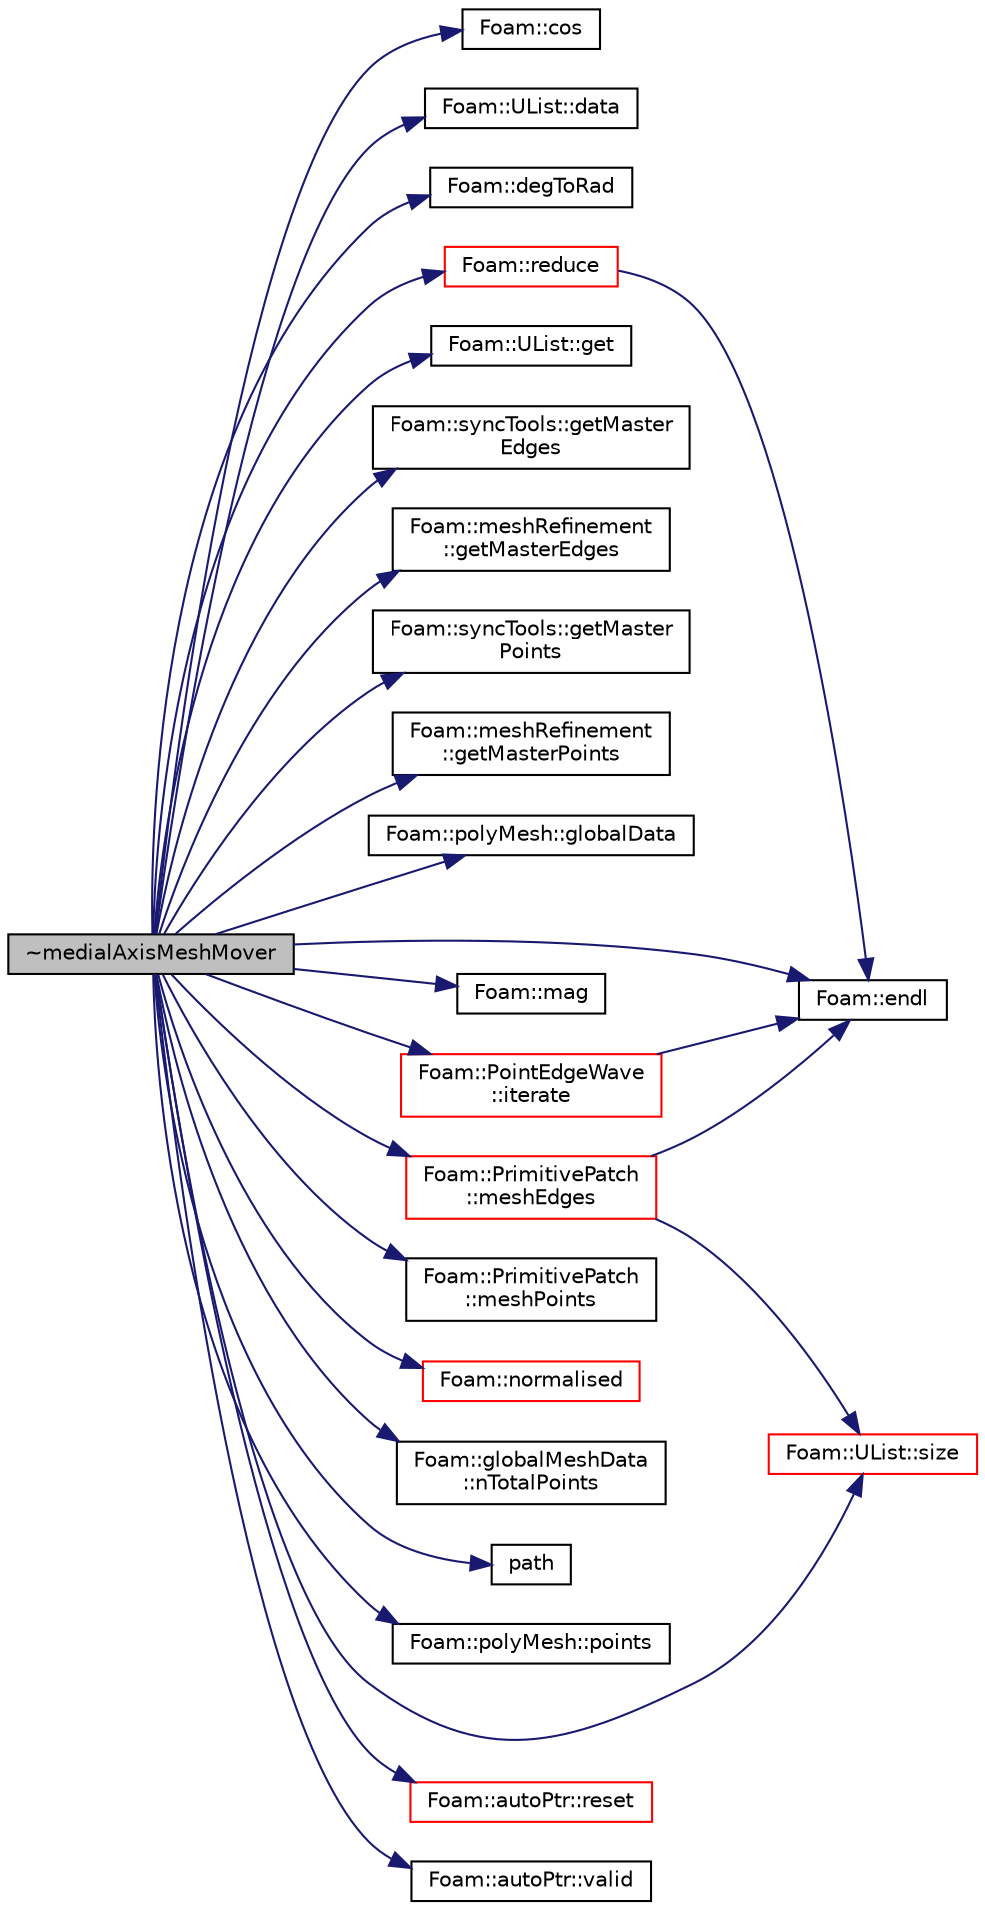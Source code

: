 digraph "~medialAxisMeshMover"
{
  bgcolor="transparent";
  edge [fontname="Helvetica",fontsize="10",labelfontname="Helvetica",labelfontsize="10"];
  node [fontname="Helvetica",fontsize="10",shape=record];
  rankdir="LR";
  Node1 [label="~medialAxisMeshMover",height=0.2,width=0.4,color="black", fillcolor="grey75", style="filled" fontcolor="black"];
  Node1 -> Node2 [color="midnightblue",fontsize="10",style="solid",fontname="Helvetica"];
  Node2 [label="Foam::cos",height=0.2,width=0.4,color="black",URL="$namespaceFoam.html#aebb41a148f7cf44b63e12f69e487e49f"];
  Node1 -> Node3 [color="midnightblue",fontsize="10",style="solid",fontname="Helvetica"];
  Node3 [label="Foam::UList::data",height=0.2,width=0.4,color="black",URL="$classFoam_1_1UList.html#adc1e16b293a89a9ccc9541058b5ca560",tooltip="Return a pointer to the first data element. "];
  Node1 -> Node4 [color="midnightblue",fontsize="10",style="solid",fontname="Helvetica"];
  Node4 [label="Foam::degToRad",height=0.2,width=0.4,color="black",URL="$namespaceFoam.html#a29bdf29209233267101e6fc9463dabf1",tooltip="Conversion from degrees to radians. "];
  Node1 -> Node5 [color="midnightblue",fontsize="10",style="solid",fontname="Helvetica"];
  Node5 [label="Foam::endl",height=0.2,width=0.4,color="black",URL="$namespaceFoam.html#a2db8fe02a0d3909e9351bb4275b23ce4",tooltip="Add newline and flush stream. "];
  Node1 -> Node6 [color="midnightblue",fontsize="10",style="solid",fontname="Helvetica"];
  Node6 [label="Foam::UList::get",height=0.2,width=0.4,color="black",URL="$classFoam_1_1UList.html#adb055772d9a8c14f35b5147d11c290d5",tooltip="A bitSet::get() method for a list of bool. "];
  Node1 -> Node7 [color="midnightblue",fontsize="10",style="solid",fontname="Helvetica"];
  Node7 [label="Foam::syncTools::getMaster\lEdges",height=0.2,width=0.4,color="black",URL="$classFoam_1_1syncTools.html#a6e06f8b8216ddf0b2c8206243ab0b69f",tooltip="Get per edge whether it is uncoupled or a master of a coupled set of edges. "];
  Node1 -> Node8 [color="midnightblue",fontsize="10",style="solid",fontname="Helvetica"];
  Node8 [label="Foam::meshRefinement\l::getMasterEdges",height=0.2,width=0.4,color="black",URL="$classFoam_1_1meshRefinement.html#a94e2ec6a367a11f4ac5c2dadcecc36f6",tooltip="Determine master edge for subset of edges. If coupled. "];
  Node1 -> Node9 [color="midnightblue",fontsize="10",style="solid",fontname="Helvetica"];
  Node9 [label="Foam::syncTools::getMaster\lPoints",height=0.2,width=0.4,color="black",URL="$classFoam_1_1syncTools.html#a1f0bef2baf4f87b96841568c88998603",tooltip="Get per point whether it is uncoupled or a master of a coupled set of points. "];
  Node1 -> Node10 [color="midnightblue",fontsize="10",style="solid",fontname="Helvetica"];
  Node10 [label="Foam::meshRefinement\l::getMasterPoints",height=0.2,width=0.4,color="black",URL="$classFoam_1_1meshRefinement.html#a2624965ac7952ed1c3c132547113d513",tooltip="Determine master point for subset of points. If coupled. "];
  Node1 -> Node11 [color="midnightblue",fontsize="10",style="solid",fontname="Helvetica"];
  Node11 [label="Foam::polyMesh::globalData",height=0.2,width=0.4,color="black",URL="$classFoam_1_1polyMesh.html#ad152d9d2d71b7bb6ab77c5ef580cb8ee",tooltip="Return parallel info. "];
  Node1 -> Node12 [color="midnightblue",fontsize="10",style="solid",fontname="Helvetica"];
  Node12 [label="Foam::PointEdgeWave\l::iterate",height=0.2,width=0.4,color="red",URL="$classFoam_1_1PointEdgeWave.html#a8f898fd0e592fd902741616e1f087497",tooltip="Iterate until no changes or maxIter reached. Returns actual. "];
  Node12 -> Node5 [color="midnightblue",fontsize="10",style="solid",fontname="Helvetica"];
  Node1 -> Node13 [color="midnightblue",fontsize="10",style="solid",fontname="Helvetica"];
  Node13 [label="Foam::mag",height=0.2,width=0.4,color="black",URL="$namespaceFoam.html#a834bb6faa2fd38f3b65634f2e1987e97"];
  Node1 -> Node14 [color="midnightblue",fontsize="10",style="solid",fontname="Helvetica"];
  Node14 [label="Foam::PrimitivePatch\l::meshEdges",height=0.2,width=0.4,color="red",URL="$classFoam_1_1PrimitivePatch.html#ac19048ef57f6dd80e2dec2e69709e82d",tooltip="Return labels of patch edges in the global edge list using cell addressing. "];
  Node14 -> Node5 [color="midnightblue",fontsize="10",style="solid",fontname="Helvetica"];
  Node14 -> Node15 [color="midnightblue",fontsize="10",style="solid",fontname="Helvetica"];
  Node15 [label="Foam::UList::size",height=0.2,width=0.4,color="red",URL="$classFoam_1_1UList.html#afee03bfededf699921815b2bf3c41e35",tooltip="Override size to be inconsistent with allocated storage. "];
  Node1 -> Node16 [color="midnightblue",fontsize="10",style="solid",fontname="Helvetica"];
  Node16 [label="Foam::PrimitivePatch\l::meshPoints",height=0.2,width=0.4,color="black",URL="$classFoam_1_1PrimitivePatch.html#ae4935f85c38392518565dd7c666e3caf",tooltip="Return labelList of mesh points in patch. "];
  Node1 -> Node17 [color="midnightblue",fontsize="10",style="solid",fontname="Helvetica"];
  Node17 [label="Foam::normalised",height=0.2,width=0.4,color="red",URL="$namespaceFoam.html#ae8b6429f5bc023d52cf48615ed13f578"];
  Node1 -> Node18 [color="midnightblue",fontsize="10",style="solid",fontname="Helvetica"];
  Node18 [label="Foam::globalMeshData\l::nTotalPoints",height=0.2,width=0.4,color="black",URL="$classFoam_1_1globalMeshData.html#a6450ed9fc167a4f1d311408edcb7cc29",tooltip="Return total number of points in decomposed mesh. Not. "];
  Node1 -> Node19 [color="midnightblue",fontsize="10",style="solid",fontname="Helvetica"];
  Node19 [label="path",height=0.2,width=0.4,color="black",URL="$collapse_8H.html#ad8adfaf80503dc99cbb14bf07bf1eb22"];
  Node1 -> Node20 [color="midnightblue",fontsize="10",style="solid",fontname="Helvetica"];
  Node20 [label="Foam::polyMesh::points",height=0.2,width=0.4,color="black",URL="$classFoam_1_1polyMesh.html#a084ae534298576408f063a6b3b820959",tooltip="Return raw points. "];
  Node1 -> Node21 [color="midnightblue",fontsize="10",style="solid",fontname="Helvetica"];
  Node21 [label="Foam::reduce",height=0.2,width=0.4,color="red",URL="$namespaceFoam.html#a7ffd6af4acc2eb9ba72ee296b5ecda23"];
  Node21 -> Node5 [color="midnightblue",fontsize="10",style="solid",fontname="Helvetica"];
  Node1 -> Node22 [color="midnightblue",fontsize="10",style="solid",fontname="Helvetica"];
  Node22 [label="Foam::autoPtr::reset",height=0.2,width=0.4,color="red",URL="$classFoam_1_1autoPtr.html#a92453bb103ee74437fec373e8b5c76b8",tooltip="Delete managed object and set to new given pointer. "];
  Node1 -> Node15 [color="midnightblue",fontsize="10",style="solid",fontname="Helvetica"];
  Node1 -> Node23 [color="midnightblue",fontsize="10",style="solid",fontname="Helvetica"];
  Node23 [label="Foam::autoPtr::valid",height=0.2,width=0.4,color="black",URL="$classFoam_1_1autoPtr.html#a99f77f09f364b20c3a30ab6bffa4c24b",tooltip="True if the managed pointer is non-null. "];
}
